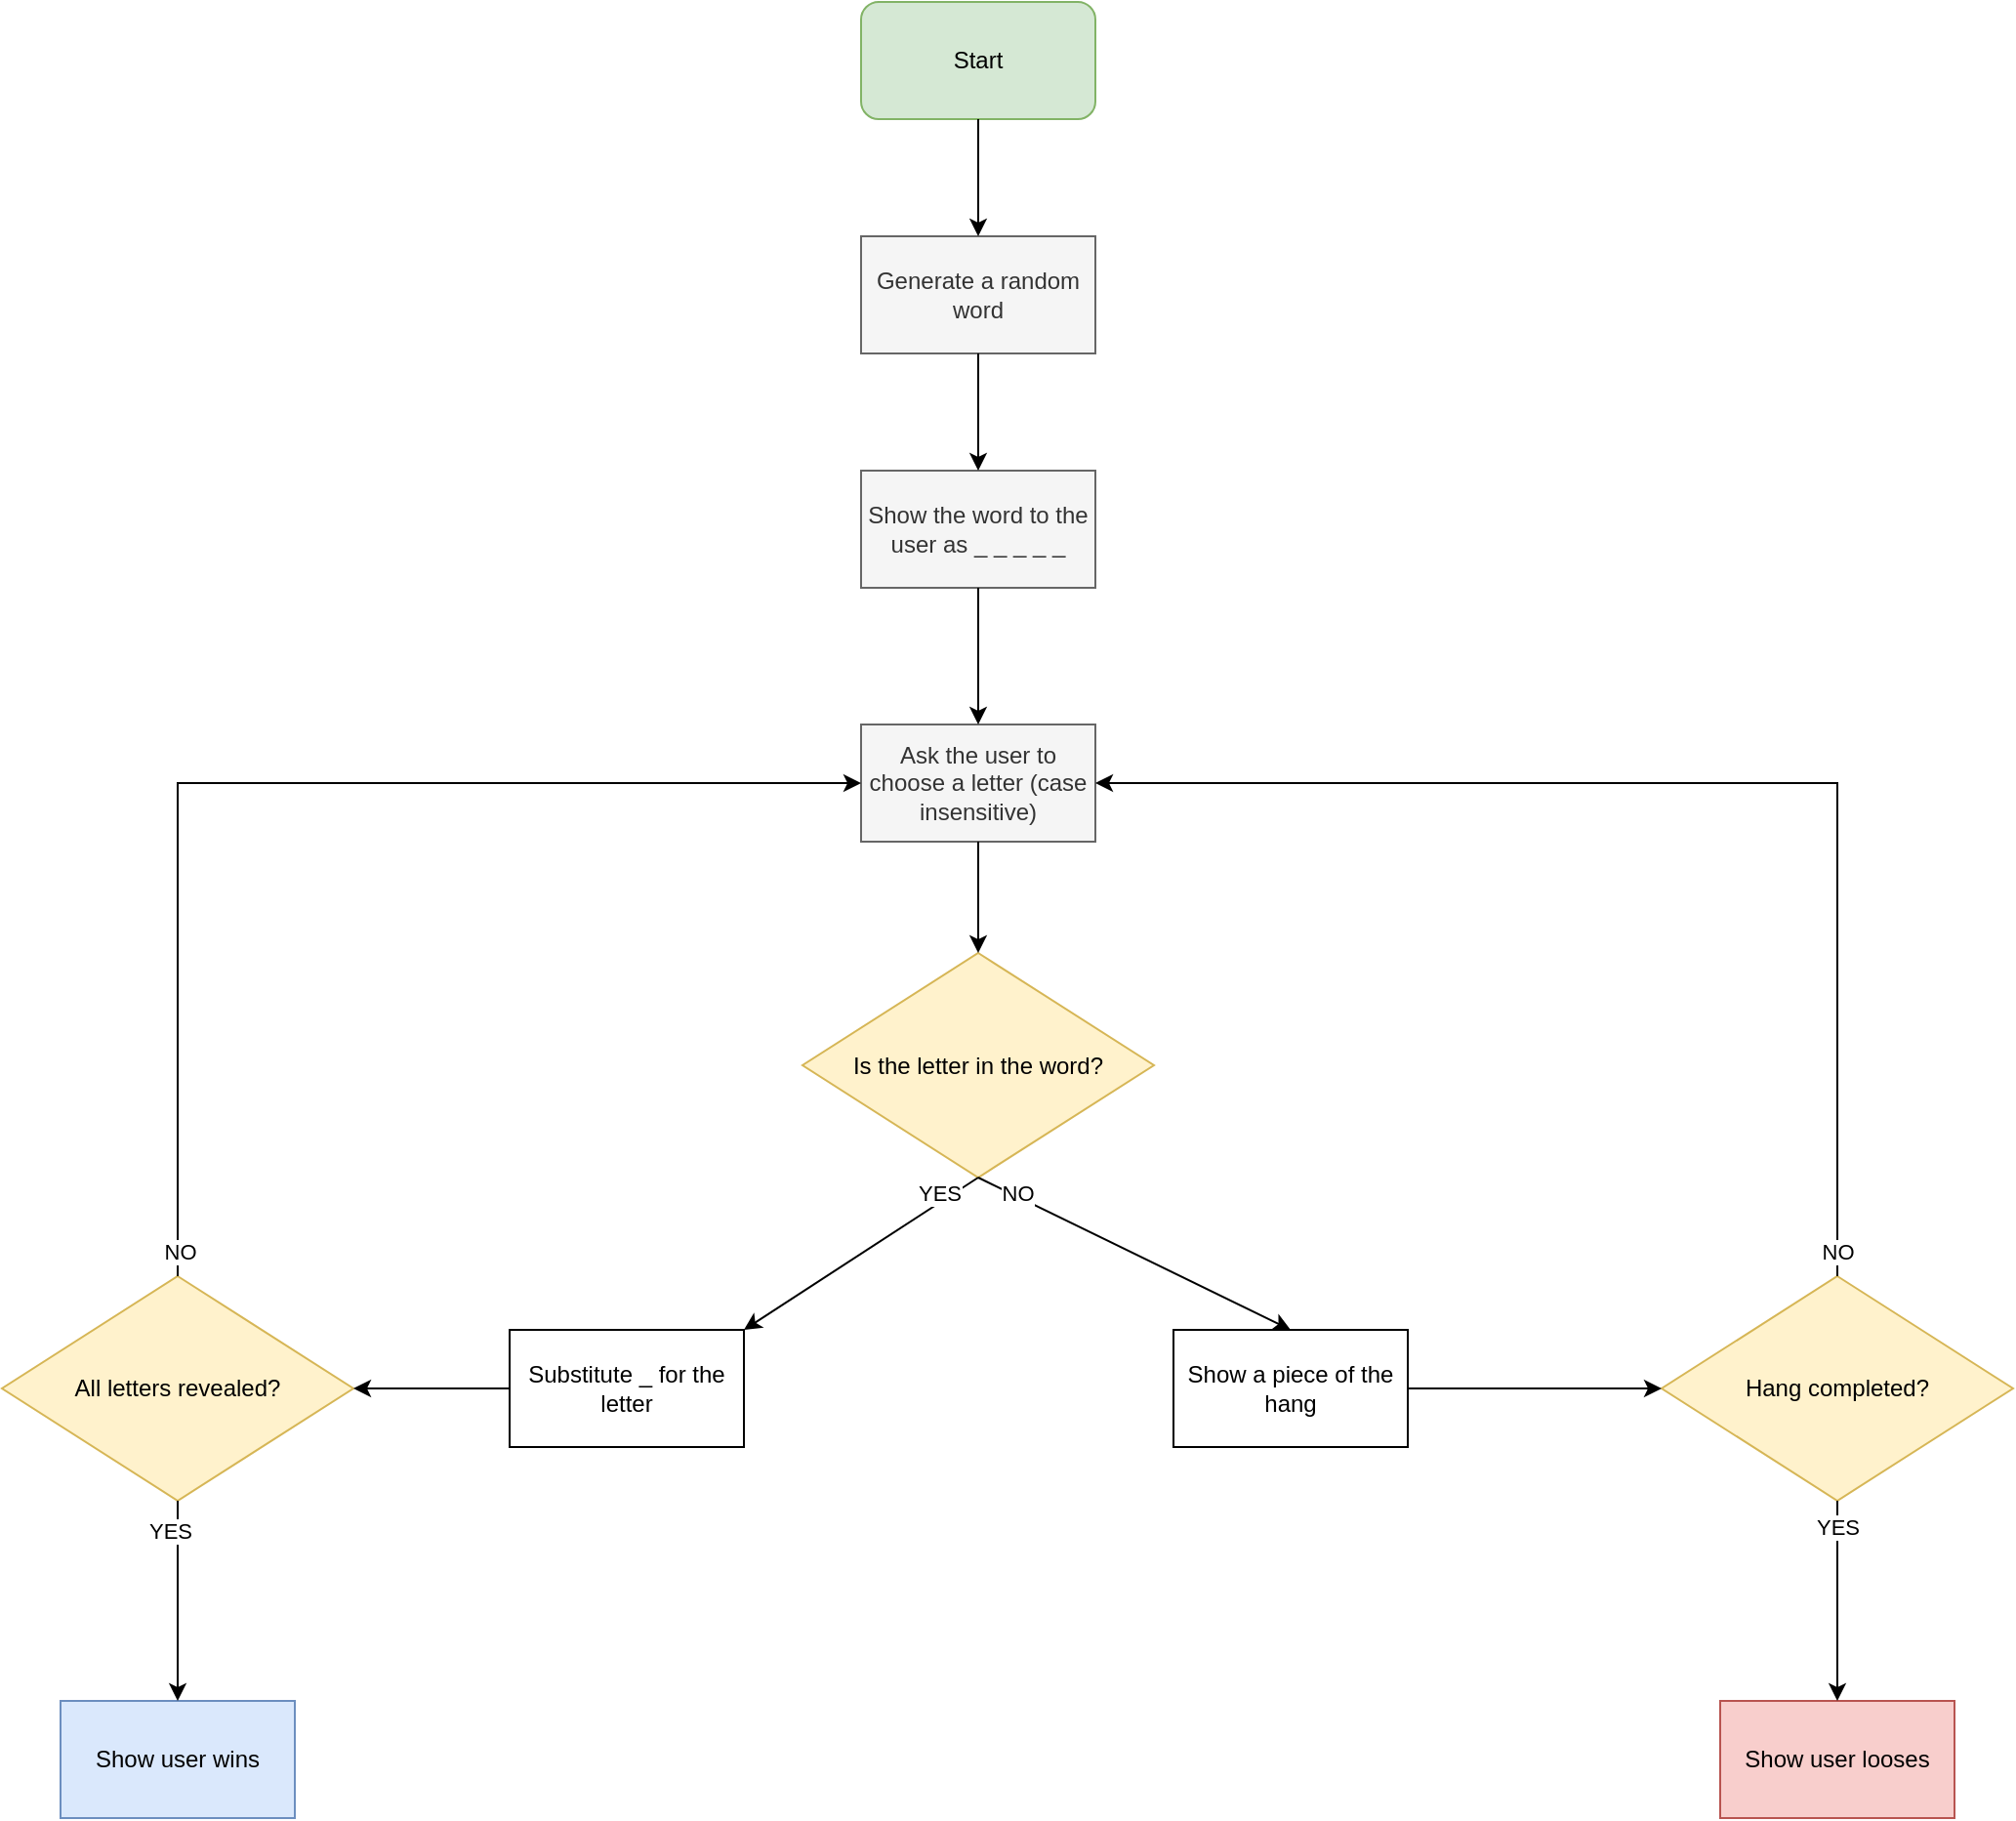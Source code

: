 <mxfile version="16.6.6" type="device"><diagram id="E4R_Xx7HoYIow4k_PzWq" name="Page-1"><mxGraphModel dx="1848" dy="579" grid="1" gridSize="10" guides="1" tooltips="1" connect="1" arrows="1" fold="1" page="1" pageScale="1" pageWidth="827" pageHeight="1169" math="0" shadow="0"><root><mxCell id="0"/><mxCell id="1" parent="0"/><mxCell id="ED-lppHHQJCvwPBhz_gD-29" value="Start" style="rounded=1;whiteSpace=wrap;html=1;fillColor=#d5e8d4;strokeColor=#82b366;" vertex="1" parent="1"><mxGeometry x="320" y="40" width="120" height="60" as="geometry"/></mxCell><mxCell id="ED-lppHHQJCvwPBhz_gD-30" value="Generate a random word" style="rounded=0;whiteSpace=wrap;html=1;fillColor=#f5f5f5;fontColor=#333333;strokeColor=#666666;" vertex="1" parent="1"><mxGeometry x="320" y="160" width="120" height="60" as="geometry"/></mxCell><mxCell id="ED-lppHHQJCvwPBhz_gD-31" value="" style="endArrow=classic;html=1;rounded=0;exitX=0.5;exitY=1;exitDx=0;exitDy=0;" edge="1" parent="1" source="ED-lppHHQJCvwPBhz_gD-29" target="ED-lppHHQJCvwPBhz_gD-30"><mxGeometry width="50" height="50" relative="1" as="geometry"><mxPoint x="390" y="270" as="sourcePoint"/><mxPoint x="440" y="220" as="targetPoint"/></mxGeometry></mxCell><mxCell id="ED-lppHHQJCvwPBhz_gD-32" value="Show the word to the user as _ _ _ _ _" style="rounded=0;whiteSpace=wrap;html=1;fillColor=#f5f5f5;fontColor=#333333;strokeColor=#666666;" vertex="1" parent="1"><mxGeometry x="320" y="280" width="120" height="60" as="geometry"/></mxCell><mxCell id="ED-lppHHQJCvwPBhz_gD-33" value="" style="endArrow=classic;html=1;rounded=0;exitX=0.5;exitY=1;exitDx=0;exitDy=0;entryX=0.5;entryY=0;entryDx=0;entryDy=0;" edge="1" parent="1" source="ED-lppHHQJCvwPBhz_gD-30" target="ED-lppHHQJCvwPBhz_gD-32"><mxGeometry width="50" height="50" relative="1" as="geometry"><mxPoint x="390" y="270" as="sourcePoint"/><mxPoint x="440" y="220" as="targetPoint"/></mxGeometry></mxCell><mxCell id="ED-lppHHQJCvwPBhz_gD-34" value="Ask the user to choose a letter (case insensitive)" style="rounded=0;whiteSpace=wrap;html=1;fillColor=#f5f5f5;fontColor=#333333;strokeColor=#666666;" vertex="1" parent="1"><mxGeometry x="320" y="410" width="120" height="60" as="geometry"/></mxCell><mxCell id="ED-lppHHQJCvwPBhz_gD-35" value="" style="endArrow=classic;html=1;rounded=0;exitX=0.5;exitY=1;exitDx=0;exitDy=0;entryX=0.5;entryY=0;entryDx=0;entryDy=0;" edge="1" parent="1" source="ED-lppHHQJCvwPBhz_gD-32" target="ED-lppHHQJCvwPBhz_gD-34"><mxGeometry width="50" height="50" relative="1" as="geometry"><mxPoint x="390" y="350" as="sourcePoint"/><mxPoint x="440" y="300" as="targetPoint"/></mxGeometry></mxCell><mxCell id="ED-lppHHQJCvwPBhz_gD-36" value="Is the letter in the word?" style="rhombus;whiteSpace=wrap;html=1;fillColor=#fff2cc;strokeColor=#d6b656;" vertex="1" parent="1"><mxGeometry x="290" y="527" width="180" height="115" as="geometry"/></mxCell><mxCell id="ED-lppHHQJCvwPBhz_gD-37" value="" style="endArrow=classic;html=1;rounded=0;exitX=0.5;exitY=1;exitDx=0;exitDy=0;" edge="1" parent="1" source="ED-lppHHQJCvwPBhz_gD-34" target="ED-lppHHQJCvwPBhz_gD-36"><mxGeometry width="50" height="50" relative="1" as="geometry"><mxPoint x="390" y="640" as="sourcePoint"/><mxPoint x="440" y="590" as="targetPoint"/></mxGeometry></mxCell><mxCell id="ED-lppHHQJCvwPBhz_gD-38" value="Substitute _ for the letter" style="rounded=0;whiteSpace=wrap;html=1;" vertex="1" parent="1"><mxGeometry x="140" y="720" width="120" height="60" as="geometry"/></mxCell><mxCell id="ED-lppHHQJCvwPBhz_gD-40" value="" style="endArrow=classic;html=1;rounded=0;entryX=1;entryY=0;entryDx=0;entryDy=0;exitX=0.5;exitY=1;exitDx=0;exitDy=0;" edge="1" parent="1" source="ED-lppHHQJCvwPBhz_gD-36" target="ED-lppHHQJCvwPBhz_gD-38"><mxGeometry relative="1" as="geometry"><mxPoint x="360" y="610" as="sourcePoint"/><mxPoint x="460" y="610" as="targetPoint"/></mxGeometry></mxCell><mxCell id="ED-lppHHQJCvwPBhz_gD-41" value="YES" style="edgeLabel;resizable=0;html=1;align=center;verticalAlign=middle;" connectable="0" vertex="1" parent="ED-lppHHQJCvwPBhz_gD-40"><mxGeometry relative="1" as="geometry"><mxPoint x="40" y="-31" as="offset"/></mxGeometry></mxCell><mxCell id="ED-lppHHQJCvwPBhz_gD-42" value="Show a piece of the hang" style="rounded=0;whiteSpace=wrap;html=1;" vertex="1" parent="1"><mxGeometry x="480" y="720" width="120" height="60" as="geometry"/></mxCell><mxCell id="ED-lppHHQJCvwPBhz_gD-43" value="" style="endArrow=classic;html=1;rounded=0;exitX=0.5;exitY=1;exitDx=0;exitDy=0;entryX=0.5;entryY=0;entryDx=0;entryDy=0;" edge="1" parent="1" source="ED-lppHHQJCvwPBhz_gD-36" target="ED-lppHHQJCvwPBhz_gD-42"><mxGeometry relative="1" as="geometry"><mxPoint x="360" y="710" as="sourcePoint"/><mxPoint x="460" y="710" as="targetPoint"/></mxGeometry></mxCell><mxCell id="ED-lppHHQJCvwPBhz_gD-44" value="NO" style="edgeLabel;resizable=0;html=1;align=center;verticalAlign=middle;" connectable="0" vertex="1" parent="ED-lppHHQJCvwPBhz_gD-43"><mxGeometry relative="1" as="geometry"><mxPoint x="-60" y="-31" as="offset"/></mxGeometry></mxCell><mxCell id="ED-lppHHQJCvwPBhz_gD-46" value="All letters revealed?" style="rhombus;whiteSpace=wrap;html=1;fillColor=#fff2cc;strokeColor=#d6b656;" vertex="1" parent="1"><mxGeometry x="-120" y="692.5" width="180" height="115" as="geometry"/></mxCell><mxCell id="ED-lppHHQJCvwPBhz_gD-49" value="" style="endArrow=classic;html=1;rounded=0;exitX=0.5;exitY=0;exitDx=0;exitDy=0;entryX=0;entryY=0.5;entryDx=0;entryDy=0;" edge="1" parent="1" source="ED-lppHHQJCvwPBhz_gD-46" target="ED-lppHHQJCvwPBhz_gD-34"><mxGeometry relative="1" as="geometry"><mxPoint x="160" y="510" as="sourcePoint"/><mxPoint x="260" y="510" as="targetPoint"/><Array as="points"><mxPoint x="-30" y="440"/></Array></mxGeometry></mxCell><mxCell id="ED-lppHHQJCvwPBhz_gD-50" value="NO" style="edgeLabel;resizable=0;html=1;align=center;verticalAlign=middle;" connectable="0" vertex="1" parent="ED-lppHHQJCvwPBhz_gD-49"><mxGeometry relative="1" as="geometry"><mxPoint x="-48" y="240" as="offset"/></mxGeometry></mxCell><mxCell id="ED-lppHHQJCvwPBhz_gD-51" value="Show user wins" style="rounded=0;whiteSpace=wrap;html=1;fillColor=#dae8fc;strokeColor=#6c8ebf;" vertex="1" parent="1"><mxGeometry x="-90" y="910" width="120" height="60" as="geometry"/></mxCell><mxCell id="ED-lppHHQJCvwPBhz_gD-52" value="" style="endArrow=classic;html=1;rounded=0;exitX=0.5;exitY=1;exitDx=0;exitDy=0;" edge="1" parent="1" source="ED-lppHHQJCvwPBhz_gD-46" target="ED-lppHHQJCvwPBhz_gD-51"><mxGeometry width="50" height="50" relative="1" as="geometry"><mxPoint x="190" y="830" as="sourcePoint"/><mxPoint x="240" y="780" as="targetPoint"/></mxGeometry></mxCell><mxCell id="ED-lppHHQJCvwPBhz_gD-54" value="" style="endArrow=classic;html=1;rounded=0;exitX=0;exitY=0.5;exitDx=0;exitDy=0;entryX=1;entryY=0.5;entryDx=0;entryDy=0;" edge="1" parent="1" source="ED-lppHHQJCvwPBhz_gD-38" target="ED-lppHHQJCvwPBhz_gD-46"><mxGeometry width="50" height="50" relative="1" as="geometry"><mxPoint x="190" y="730" as="sourcePoint"/><mxPoint x="70" y="770" as="targetPoint"/></mxGeometry></mxCell><mxCell id="ED-lppHHQJCvwPBhz_gD-55" value="YES" style="edgeLabel;resizable=0;html=1;align=center;verticalAlign=middle;" connectable="0" vertex="1" parent="1"><mxGeometry x="-19.5" y="692.5" as="geometry"><mxPoint x="-15" y="130" as="offset"/></mxGeometry></mxCell><mxCell id="ED-lppHHQJCvwPBhz_gD-56" value="Hang completed?" style="rhombus;whiteSpace=wrap;html=1;fillColor=#fff2cc;strokeColor=#d6b656;" vertex="1" parent="1"><mxGeometry x="730" y="692.5" width="180" height="115" as="geometry"/></mxCell><mxCell id="ED-lppHHQJCvwPBhz_gD-57" value="" style="endArrow=classic;html=1;rounded=0;entryX=1;entryY=0.5;entryDx=0;entryDy=0;exitX=0.5;exitY=0;exitDx=0;exitDy=0;" edge="1" parent="1" source="ED-lppHHQJCvwPBhz_gD-56" target="ED-lppHHQJCvwPBhz_gD-34"><mxGeometry relative="1" as="geometry"><mxPoint x="680" y="710" as="sourcePoint"/><mxPoint x="780" y="710" as="targetPoint"/><Array as="points"><mxPoint x="820" y="440"/></Array></mxGeometry></mxCell><mxCell id="ED-lppHHQJCvwPBhz_gD-58" value="NO" style="edgeLabel;resizable=0;html=1;align=center;verticalAlign=middle;" connectable="0" vertex="1" parent="ED-lppHHQJCvwPBhz_gD-57"><mxGeometry relative="1" as="geometry"><mxPoint x="64" y="240" as="offset"/></mxGeometry></mxCell><mxCell id="ED-lppHHQJCvwPBhz_gD-59" value="Show user looses" style="rounded=0;whiteSpace=wrap;html=1;fillColor=#f8cecc;strokeColor=#b85450;" vertex="1" parent="1"><mxGeometry x="760" y="910" width="120" height="60" as="geometry"/></mxCell><mxCell id="ED-lppHHQJCvwPBhz_gD-61" value="" style="endArrow=classic;html=1;rounded=0;entryX=0.5;entryY=0;entryDx=0;entryDy=0;exitX=0.5;exitY=1;exitDx=0;exitDy=0;" edge="1" parent="1" source="ED-lppHHQJCvwPBhz_gD-56" target="ED-lppHHQJCvwPBhz_gD-59"><mxGeometry relative="1" as="geometry"><mxPoint x="580" y="810" as="sourcePoint"/><mxPoint x="680" y="810" as="targetPoint"/></mxGeometry></mxCell><mxCell id="ED-lppHHQJCvwPBhz_gD-62" value="YES" style="edgeLabel;resizable=0;html=1;align=center;verticalAlign=middle;" connectable="0" vertex="1" parent="ED-lppHHQJCvwPBhz_gD-61"><mxGeometry relative="1" as="geometry"><mxPoint y="-38" as="offset"/></mxGeometry></mxCell><mxCell id="ED-lppHHQJCvwPBhz_gD-65" value="" style="endArrow=classic;html=1;rounded=0;exitX=1;exitY=0.5;exitDx=0;exitDy=0;entryX=0;entryY=0.5;entryDx=0;entryDy=0;" edge="1" parent="1" source="ED-lppHHQJCvwPBhz_gD-42" target="ED-lppHHQJCvwPBhz_gD-56"><mxGeometry width="50" height="50" relative="1" as="geometry"><mxPoint x="490" y="640" as="sourcePoint"/><mxPoint x="540" y="590" as="targetPoint"/></mxGeometry></mxCell></root></mxGraphModel></diagram></mxfile>